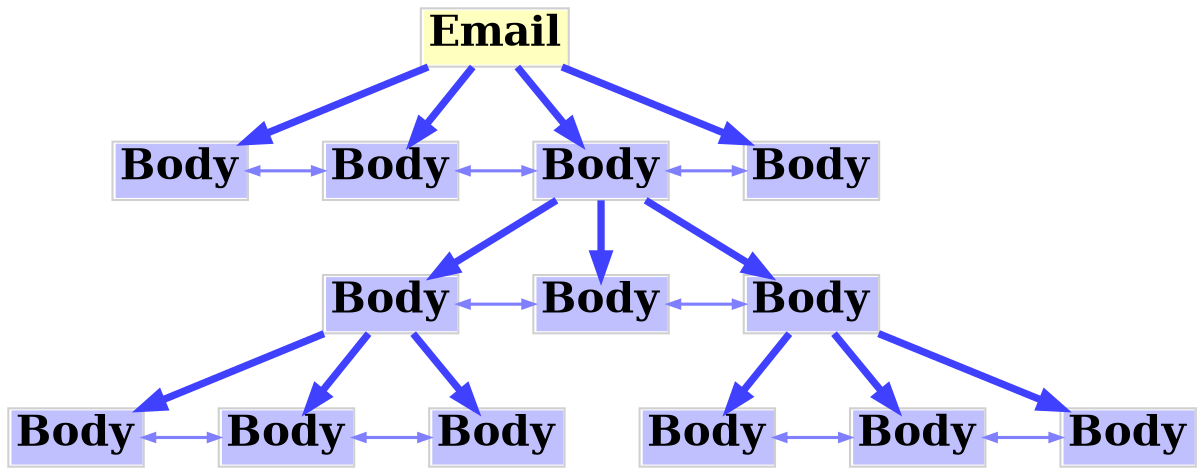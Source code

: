 digraph neomutt
{
	graph [
		rankdir="TB"
		nodesep="0.5"
		ranksep="0.5"
	];

	node [
		shape="plain"
	];

	edge [
		penwidth="3.5"
		arrowsize="1.0"
		color="#4040ff"
	];

	email [
		label=<<table cellspacing="0" border="1" rows="*" color="#d0d0d0">
		<tr>
			<td border="0" align="left" bgcolor="#ffffc0" port="top" colspan="3"><font color="#000000" point-size="20"><b>Email</b></font></td>
		</tr>
		</table>>
	];

	obj_0xa2b390 [
		label=<<table cellspacing="0" border="1" rows="*" color="#d0d0d0">
		<tr>
			<td border="0" align="left" bgcolor="#c0c0ff" port="top" colspan="3"><font color="#000000" point-size="20"><b>Body</b></font></td>
		</tr>
		</table>>
	];

	obj_0xa2b450 [
		label=<<table cellspacing="0" border="1" rows="*" color="#d0d0d0">
		<tr>
			<td border="0" align="left" bgcolor="#c0c0ff" port="top" colspan="3"><font color="#000000" point-size="20"><b>Body</b></font></td>
		</tr>
		</table>>
	];

	obj_0xa2b610 [
		label=<<table cellspacing="0" border="1" rows="*" color="#d0d0d0">
		<tr>
			<td border="0" align="left" bgcolor="#c0c0ff" port="top" colspan="3"><font color="#000000" point-size="20"><b>Body</b></font></td>
		</tr>
		</table>>
	];

	obj_0xa2b8a0 [
		label=<<table cellspacing="0" border="1" rows="*" color="#d0d0d0">
		<tr>
			<td border="0" align="left" bgcolor="#c0c0ff" port="top" colspan="3"><font color="#000000" point-size="20"><b>Body</b></font></td>
		</tr>
		</table>>
	];

	obj_0xa30480 [
		label=<<table cellspacing="0" border="1" rows="*" color="#d0d0d0">
		<tr>
			<td border="0" align="left" bgcolor="#c0c0ff" port="top" colspan="3"><font color="#000000" point-size="20"><b>Body</b></font></td>
		</tr>
		</table>>
	];

	obj_0xa30540 [
		label=<<table cellspacing="0" border="1" rows="*" color="#d0d0d0">
		<tr>
			<td border="0" align="left" bgcolor="#c0c0ff" port="top" colspan="3"><font color="#000000" point-size="20"><b>Body</b></font></td>
		</tr>
		</table>>
	];

	obj_0xa307d0 [
		label=<<table cellspacing="0" border="1" rows="*" color="#d0d0d0">
		<tr>
			<td border="0" align="left" bgcolor="#c0c0ff" port="top" colspan="3"><font color="#000000" point-size="20"><b>Body</b></font></td>
		</tr>
		</table>>
	];

	obj_0xa301c0 [
		label=<<table cellspacing="0" border="1" rows="*" color="#d0d0d0">
		<tr>
			<td border="0" align="left" bgcolor="#c0c0ff" port="top" colspan="3"><font color="#000000" point-size="20"><b>Body</b></font></td>
		</tr>
		</table>>
	];

	obj_0xa30280 [
		label=<<table cellspacing="0" border="1" rows="*" color="#d0d0d0">
		<tr>
			<td border="0" align="left" bgcolor="#c0c0ff" port="top" colspan="3"><font color="#000000" point-size="20"><b>Body</b></font></td>
		</tr>
		</table>>
	];

	obj_0xa30890 [
		label=<<table cellspacing="0" border="1" rows="*" color="#d0d0d0">
		<tr>
			<td border="0" align="left" bgcolor="#c0c0ff" port="top" colspan="3"><font color="#000000" point-size="20"><b>Body</b></font></td>
		</tr>
		</table>>
	];

	obj_0xa30ab0 [
		label=<<table cellspacing="0" border="1" rows="*" color="#d0d0d0">
		<tr>
			<td border="0" align="left" bgcolor="#c0c0ff" port="top" colspan="3"><font color="#000000" point-size="20"><b>Body</b></font></td>
		</tr>
		</table>>
	];

	obj_0xa30b70 [
		label=<<table cellspacing="0" border="1" rows="*" color="#d0d0d0">
		<tr>
			<td border="0" align="left" bgcolor="#c0c0ff" port="top" colspan="3"><font color="#000000" point-size="20"><b>Body</b></font></td>
		</tr>
		</table>>
	];

	obj_0xa2baf0 [
		label=<<table cellspacing="0" border="1" rows="*" color="#d0d0d0">
		<tr>
			<td border="0" align="left" bgcolor="#c0c0ff" port="top" colspan="3"><font color="#000000" point-size="20"><b>Body</b></font></td>
		</tr>
		</table>>
	];

	email -> obj_0xa2b390
	email -> obj_0xa2b450
	email -> obj_0xa2b610
	email -> obj_0xa2baf0

	{ rank=same obj_0xa2b390 obj_0xa2b450 obj_0xa2b610 obj_0xa2baf0 }

	obj_0xa2b610 -> obj_0xa2b8a0
	obj_0xa2b610 -> obj_0xa301c0
	obj_0xa2b610 -> obj_0xa30280

	{ rank=same obj_0xa2b8a0 obj_0xa301c0 obj_0xa30280 }

	obj_0xa2b8a0 -> obj_0xa30480
	obj_0xa2b8a0 -> obj_0xa30540
	obj_0xa2b8a0 -> obj_0xa307d0

	{ rank=same obj_0xa30480 obj_0xa30540 obj_0xa307d0 }

	obj_0xa30280 -> obj_0xa30890
	obj_0xa30280 -> obj_0xa30ab0
	obj_0xa30280 -> obj_0xa30b70

	{ rank=same obj_0xa30890 obj_0xa30ab0 obj_0xa30b70 }

	edge [
		penwidth="1.5"
		arrowsize="0.5"
		color="#8080ff"
		dir="both"
	];

	obj_0xa2b390 -> obj_0xa2b450 -> obj_0xa2b610 -> obj_0xa2baf0
	obj_0xa2b8a0 -> obj_0xa301c0 -> obj_0xa30280
	obj_0xa30480 -> obj_0xa30540 -> obj_0xa307d0
	obj_0xa30890 -> obj_0xa30ab0 -> obj_0xa30b70
}
